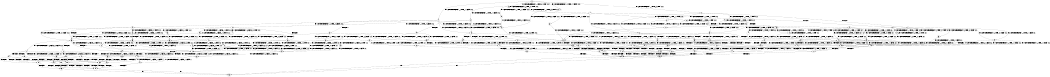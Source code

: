 digraph BCG {
size = "7, 10.5";
center = TRUE;
node [shape = circle];
0 [peripheries = 2];
0 -> 1 [label = "EX !0 !ATOMIC_EXCH_BRANCH (1, +1, TRUE, +1, 1, FALSE) !:0:1:2:"];
0 -> 2 [label = "EX !1 !ATOMIC_EXCH_BRANCH (1, +1, TRUE, +0, 3, TRUE) !:0:1:2:"];
0 -> 3 [label = "EX !2 !ATOMIC_EXCH_BRANCH (1, +0, TRUE, +0, 1, TRUE) !:0:1:2:"];
0 -> 4 [label = "EX !0 !ATOMIC_EXCH_BRANCH (1, +1, TRUE, +1, 1, FALSE) !:0:1:2:"];
1 -> 5 [label = "EX !2 !ATOMIC_EXCH_BRANCH (1, +0, TRUE, +0, 1, FALSE) !:0:1:2:"];
2 -> 6 [label = "EX !0 !ATOMIC_EXCH_BRANCH (1, +1, TRUE, +1, 1, TRUE) !:0:1:2:"];
2 -> 7 [label = "TERMINATE !1"];
2 -> 8 [label = "EX !2 !ATOMIC_EXCH_BRANCH (1, +0, TRUE, +0, 1, FALSE) !:0:1:2:"];
2 -> 9 [label = "EX !0 !ATOMIC_EXCH_BRANCH (1, +1, TRUE, +1, 1, TRUE) !:0:1:2:"];
3 -> 10 [label = "EX !0 !ATOMIC_EXCH_BRANCH (1, +1, TRUE, +1, 1, FALSE) !:0:1:2:"];
3 -> 11 [label = "EX !1 !ATOMIC_EXCH_BRANCH (1, +1, TRUE, +0, 3, TRUE) !:0:1:2:"];
3 -> 12 [label = "EX !0 !ATOMIC_EXCH_BRANCH (1, +1, TRUE, +1, 1, FALSE) !:0:1:2:"];
3 -> 3 [label = "EX !2 !ATOMIC_EXCH_BRANCH (1, +0, TRUE, +0, 1, TRUE) !:0:1:2:"];
4 -> 5 [label = "EX !2 !ATOMIC_EXCH_BRANCH (1, +0, TRUE, +0, 1, FALSE) !:0:1:2:"];
4 -> 13 [label = "TERMINATE !0"];
4 -> 14 [label = "EX !1 !ATOMIC_EXCH_BRANCH (1, +1, TRUE, +0, 3, FALSE) !:0:1:2:"];
4 -> 15 [label = "EX !2 !ATOMIC_EXCH_BRANCH (1, +0, TRUE, +0, 1, FALSE) !:0:1:2:"];
5 -> 16 [label = "EX !1 !ATOMIC_EXCH_BRANCH (1, +1, TRUE, +0, 3, TRUE) !:0:1:2:"];
6 -> 17 [label = "EX !2 !ATOMIC_EXCH_BRANCH (1, +0, TRUE, +0, 1, FALSE) !:0:1:2:"];
7 -> 18 [label = "EX !0 !ATOMIC_EXCH_BRANCH (1, +1, TRUE, +1, 1, TRUE) !:0:2:"];
7 -> 19 [label = "EX !2 !ATOMIC_EXCH_BRANCH (1, +0, TRUE, +0, 1, FALSE) !:0:2:"];
7 -> 20 [label = "EX !0 !ATOMIC_EXCH_BRANCH (1, +1, TRUE, +1, 1, TRUE) !:0:2:"];
8 -> 16 [label = "EX !0 !ATOMIC_EXCH_BRANCH (1, +1, TRUE, +1, 1, FALSE) !:0:1:2:"];
8 -> 21 [label = "TERMINATE !1"];
8 -> 22 [label = "TERMINATE !2"];
8 -> 23 [label = "EX !0 !ATOMIC_EXCH_BRANCH (1, +1, TRUE, +1, 1, FALSE) !:0:1:2:"];
9 -> 17 [label = "EX !2 !ATOMIC_EXCH_BRANCH (1, +0, TRUE, +0, 1, FALSE) !:0:1:2:"];
9 -> 24 [label = "TERMINATE !1"];
9 -> 25 [label = "EX !2 !ATOMIC_EXCH_BRANCH (1, +0, TRUE, +0, 1, FALSE) !:0:1:2:"];
9 -> 9 [label = "EX !0 !ATOMIC_EXCH_BRANCH (1, +1, TRUE, +1, 1, TRUE) !:0:1:2:"];
10 -> 5 [label = "EX !2 !ATOMIC_EXCH_BRANCH (1, +0, TRUE, +0, 1, FALSE) !:0:1:2:"];
11 -> 26 [label = "EX !2 !ATOMIC_EXCH_BRANCH (1, +0, TRUE, +0, 1, FALSE) !:0:1:2:"];
11 -> 27 [label = "TERMINATE !1"];
11 -> 28 [label = "EX !0 !ATOMIC_EXCH_BRANCH (1, +1, TRUE, +1, 1, TRUE) !:0:1:2:"];
11 -> 8 [label = "EX !2 !ATOMIC_EXCH_BRANCH (1, +0, TRUE, +0, 1, FALSE) !:0:1:2:"];
12 -> 5 [label = "EX !2 !ATOMIC_EXCH_BRANCH (1, +0, TRUE, +0, 1, FALSE) !:0:1:2:"];
12 -> 29 [label = "TERMINATE !0"];
12 -> 30 [label = "EX !1 !ATOMIC_EXCH_BRANCH (1, +1, TRUE, +0, 3, FALSE) !:0:1:2:"];
12 -> 15 [label = "EX !2 !ATOMIC_EXCH_BRANCH (1, +0, TRUE, +0, 1, FALSE) !:0:1:2:"];
13 -> 31 [label = "EX !2 !ATOMIC_EXCH_BRANCH (1, +0, TRUE, +0, 1, FALSE) !:1:2:"];
13 -> 32 [label = "EX !1 !ATOMIC_EXCH_BRANCH (1, +1, TRUE, +0, 3, FALSE) !:1:2:"];
13 -> 33 [label = "EX !2 !ATOMIC_EXCH_BRANCH (1, +0, TRUE, +0, 1, FALSE) !:1:2:"];
14 -> 34 [label = "EX !1 !ATOMIC_EXCH_BRANCH (1, +0, FALSE, +1, 2, TRUE) !:0:1:2:"];
14 -> 35 [label = "TERMINATE !0"];
14 -> 36 [label = "EX !2 !ATOMIC_EXCH_BRANCH (1, +0, TRUE, +0, 1, FALSE) !:0:1:2:"];
14 -> 37 [label = "EX !1 !ATOMIC_EXCH_BRANCH (1, +0, FALSE, +1, 2, TRUE) !:0:1:2:"];
15 -> 16 [label = "EX !1 !ATOMIC_EXCH_BRANCH (1, +1, TRUE, +0, 3, TRUE) !:0:1:2:"];
15 -> 38 [label = "TERMINATE !2"];
15 -> 39 [label = "TERMINATE !0"];
15 -> 23 [label = "EX !1 !ATOMIC_EXCH_BRANCH (1, +1, TRUE, +0, 3, TRUE) !:0:1:2:"];
16 -> 40 [label = "TERMINATE !0"];
17 -> 16 [label = "EX !0 !ATOMIC_EXCH_BRANCH (1, +1, TRUE, +1, 1, FALSE) !:0:1:2:"];
18 -> 41 [label = "EX !2 !ATOMIC_EXCH_BRANCH (1, +0, TRUE, +0, 1, FALSE) !:0:2:"];
19 -> 42 [label = "EX !0 !ATOMIC_EXCH_BRANCH (1, +1, TRUE, +1, 1, FALSE) !:0:2:"];
19 -> 43 [label = "TERMINATE !2"];
19 -> 44 [label = "EX !0 !ATOMIC_EXCH_BRANCH (1, +1, TRUE, +1, 1, FALSE) !:0:2:"];
20 -> 41 [label = "EX !2 !ATOMIC_EXCH_BRANCH (1, +0, TRUE, +0, 1, FALSE) !:0:2:"];
20 -> 45 [label = "EX !2 !ATOMIC_EXCH_BRANCH (1, +0, TRUE, +0, 1, FALSE) !:0:2:"];
20 -> 20 [label = "EX !0 !ATOMIC_EXCH_BRANCH (1, +1, TRUE, +1, 1, TRUE) !:0:2:"];
21 -> 42 [label = "EX !0 !ATOMIC_EXCH_BRANCH (1, +1, TRUE, +1, 1, FALSE) !:0:2:"];
21 -> 43 [label = "TERMINATE !2"];
21 -> 44 [label = "EX !0 !ATOMIC_EXCH_BRANCH (1, +1, TRUE, +1, 1, FALSE) !:0:2:"];
22 -> 46 [label = "EX !0 !ATOMIC_EXCH_BRANCH (1, +1, TRUE, +1, 1, FALSE) !:0:1:"];
22 -> 43 [label = "TERMINATE !1"];
22 -> 47 [label = "EX !0 !ATOMIC_EXCH_BRANCH (1, +1, TRUE, +1, 1, FALSE) !:0:1:"];
23 -> 40 [label = "TERMINATE !0"];
23 -> 48 [label = "TERMINATE !1"];
23 -> 49 [label = "TERMINATE !2"];
23 -> 50 [label = "TERMINATE !0"];
24 -> 18 [label = "EX !0 !ATOMIC_EXCH_BRANCH (1, +1, TRUE, +1, 1, TRUE) !:0:2:"];
24 -> 45 [label = "EX !2 !ATOMIC_EXCH_BRANCH (1, +0, TRUE, +0, 1, FALSE) !:0:2:"];
24 -> 20 [label = "EX !0 !ATOMIC_EXCH_BRANCH (1, +1, TRUE, +1, 1, TRUE) !:0:2:"];
25 -> 16 [label = "EX !0 !ATOMIC_EXCH_BRANCH (1, +1, TRUE, +1, 1, FALSE) !:0:1:2:"];
25 -> 51 [label = "TERMINATE !1"];
25 -> 52 [label = "TERMINATE !2"];
25 -> 23 [label = "EX !0 !ATOMIC_EXCH_BRANCH (1, +1, TRUE, +1, 1, FALSE) !:0:1:2:"];
26 -> 16 [label = "EX !0 !ATOMIC_EXCH_BRANCH (1, +1, TRUE, +1, 1, FALSE) !:0:1:2:"];
27 -> 53 [label = "EX !2 !ATOMIC_EXCH_BRANCH (1, +0, TRUE, +0, 1, FALSE) !:0:2:"];
27 -> 54 [label = "EX !0 !ATOMIC_EXCH_BRANCH (1, +1, TRUE, +1, 1, TRUE) !:0:2:"];
27 -> 19 [label = "EX !2 !ATOMIC_EXCH_BRANCH (1, +0, TRUE, +0, 1, FALSE) !:0:2:"];
28 -> 17 [label = "EX !2 !ATOMIC_EXCH_BRANCH (1, +0, TRUE, +0, 1, FALSE) !:0:1:2:"];
28 -> 55 [label = "TERMINATE !1"];
28 -> 25 [label = "EX !2 !ATOMIC_EXCH_BRANCH (1, +0, TRUE, +0, 1, FALSE) !:0:1:2:"];
28 -> 28 [label = "EX !0 !ATOMIC_EXCH_BRANCH (1, +1, TRUE, +1, 1, TRUE) !:0:1:2:"];
29 -> 31 [label = "EX !2 !ATOMIC_EXCH_BRANCH (1, +0, TRUE, +0, 1, FALSE) !:1:2:"];
29 -> 56 [label = "EX !1 !ATOMIC_EXCH_BRANCH (1, +1, TRUE, +0, 3, FALSE) !:1:2:"];
29 -> 33 [label = "EX !2 !ATOMIC_EXCH_BRANCH (1, +0, TRUE, +0, 1, FALSE) !:1:2:"];
30 -> 57 [label = "EX !1 !ATOMIC_EXCH_BRANCH (1, +0, FALSE, +1, 2, TRUE) !:0:1:2:"];
30 -> 58 [label = "TERMINATE !0"];
30 -> 36 [label = "EX !2 !ATOMIC_EXCH_BRANCH (1, +0, TRUE, +0, 1, FALSE) !:0:1:2:"];
30 -> 59 [label = "EX !1 !ATOMIC_EXCH_BRANCH (1, +0, FALSE, +1, 2, TRUE) !:0:1:2:"];
31 -> 60 [label = "EX !1 !ATOMIC_EXCH_BRANCH (1, +1, TRUE, +0, 3, TRUE) !:1:2:"];
32 -> 61 [label = "EX !1 !ATOMIC_EXCH_BRANCH (1, +0, FALSE, +1, 2, TRUE) !:1:2:"];
32 -> 62 [label = "EX !2 !ATOMIC_EXCH_BRANCH (1, +0, TRUE, +0, 1, FALSE) !:1:2:"];
32 -> 63 [label = "EX !1 !ATOMIC_EXCH_BRANCH (1, +0, FALSE, +1, 2, TRUE) !:1:2:"];
33 -> 60 [label = "EX !1 !ATOMIC_EXCH_BRANCH (1, +1, TRUE, +0, 3, TRUE) !:1:2:"];
33 -> 64 [label = "TERMINATE !2"];
33 -> 65 [label = "EX !1 !ATOMIC_EXCH_BRANCH (1, +1, TRUE, +0, 3, TRUE) !:1:2:"];
34 -> 66 [label = "EX !2 !ATOMIC_EXCH_BRANCH (1, +0, TRUE, +0, 1, FALSE) !:0:1:2:"];
35 -> 61 [label = "EX !1 !ATOMIC_EXCH_BRANCH (1, +0, FALSE, +1, 2, TRUE) !:1:2:"];
35 -> 62 [label = "EX !2 !ATOMIC_EXCH_BRANCH (1, +0, TRUE, +0, 1, FALSE) !:1:2:"];
35 -> 63 [label = "EX !1 !ATOMIC_EXCH_BRANCH (1, +0, FALSE, +1, 2, TRUE) !:1:2:"];
36 -> 67 [label = "EX !1 !ATOMIC_EXCH_BRANCH (1, +0, FALSE, +1, 2, FALSE) !:0:1:2:"];
36 -> 68 [label = "TERMINATE !2"];
36 -> 69 [label = "TERMINATE !0"];
36 -> 70 [label = "EX !1 !ATOMIC_EXCH_BRANCH (1, +0, FALSE, +1, 2, FALSE) !:0:1:2:"];
37 -> 66 [label = "EX !2 !ATOMIC_EXCH_BRANCH (1, +0, TRUE, +0, 1, FALSE) !:0:1:2:"];
37 -> 35 [label = "TERMINATE !0"];
37 -> 36 [label = "EX !2 !ATOMIC_EXCH_BRANCH (1, +0, TRUE, +0, 1, FALSE) !:0:1:2:"];
37 -> 37 [label = "EX !1 !ATOMIC_EXCH_BRANCH (1, +0, FALSE, +1, 2, TRUE) !:0:1:2:"];
38 -> 46 [label = "EX !1 !ATOMIC_EXCH_BRANCH (1, +1, TRUE, +0, 3, TRUE) !:0:1:"];
38 -> 64 [label = "TERMINATE !0"];
38 -> 47 [label = "EX !1 !ATOMIC_EXCH_BRANCH (1, +1, TRUE, +0, 3, TRUE) !:0:1:"];
39 -> 60 [label = "EX !1 !ATOMIC_EXCH_BRANCH (1, +1, TRUE, +0, 3, TRUE) !:1:2:"];
39 -> 64 [label = "TERMINATE !2"];
39 -> 65 [label = "EX !1 !ATOMIC_EXCH_BRANCH (1, +1, TRUE, +0, 3, TRUE) !:1:2:"];
40 -> 71 [label = "TERMINATE !2"];
41 -> 42 [label = "EX !0 !ATOMIC_EXCH_BRANCH (1, +1, TRUE, +1, 1, FALSE) !:0:2:"];
42 -> 72 [label = "TERMINATE !0"];
43 -> 73 [label = "EX !0 !ATOMIC_EXCH_BRANCH (1, +1, TRUE, +1, 1, FALSE) !:0:"];
43 -> 74 [label = "EX !0 !ATOMIC_EXCH_BRANCH (1, +1, TRUE, +1, 1, FALSE) !:0:"];
44 -> 72 [label = "TERMINATE !0"];
44 -> 75 [label = "TERMINATE !2"];
44 -> 76 [label = "TERMINATE !0"];
45 -> 42 [label = "EX !0 !ATOMIC_EXCH_BRANCH (1, +1, TRUE, +1, 1, FALSE) !:0:2:"];
45 -> 77 [label = "TERMINATE !2"];
45 -> 44 [label = "EX !0 !ATOMIC_EXCH_BRANCH (1, +1, TRUE, +1, 1, FALSE) !:0:2:"];
46 -> 71 [label = "TERMINATE !0"];
47 -> 71 [label = "TERMINATE !0"];
47 -> 75 [label = "TERMINATE !1"];
47 -> 78 [label = "TERMINATE !0"];
48 -> 72 [label = "TERMINATE !0"];
48 -> 75 [label = "TERMINATE !2"];
48 -> 76 [label = "TERMINATE !0"];
49 -> 71 [label = "TERMINATE !0"];
49 -> 75 [label = "TERMINATE !1"];
49 -> 78 [label = "TERMINATE !0"];
50 -> 71 [label = "TERMINATE !2"];
50 -> 76 [label = "TERMINATE !1"];
50 -> 78 [label = "TERMINATE !2"];
51 -> 42 [label = "EX !0 !ATOMIC_EXCH_BRANCH (1, +1, TRUE, +1, 1, FALSE) !:0:2:"];
51 -> 77 [label = "TERMINATE !2"];
51 -> 44 [label = "EX !0 !ATOMIC_EXCH_BRANCH (1, +1, TRUE, +1, 1, FALSE) !:0:2:"];
52 -> 46 [label = "EX !0 !ATOMIC_EXCH_BRANCH (1, +1, TRUE, +1, 1, FALSE) !:0:1:"];
52 -> 77 [label = "TERMINATE !1"];
52 -> 47 [label = "EX !0 !ATOMIC_EXCH_BRANCH (1, +1, TRUE, +1, 1, FALSE) !:0:1:"];
53 -> 42 [label = "EX !0 !ATOMIC_EXCH_BRANCH (1, +1, TRUE, +1, 1, FALSE) !:0:2:"];
54 -> 41 [label = "EX !2 !ATOMIC_EXCH_BRANCH (1, +0, TRUE, +0, 1, FALSE) !:0:2:"];
54 -> 45 [label = "EX !2 !ATOMIC_EXCH_BRANCH (1, +0, TRUE, +0, 1, FALSE) !:0:2:"];
54 -> 54 [label = "EX !0 !ATOMIC_EXCH_BRANCH (1, +1, TRUE, +1, 1, TRUE) !:0:2:"];
55 -> 79 [label = "EX !0 !ATOMIC_EXCH_BRANCH (1, +1, TRUE, +1, 1, TRUE) !:0:2:"];
55 -> 45 [label = "EX !2 !ATOMIC_EXCH_BRANCH (1, +0, TRUE, +0, 1, FALSE) !:0:2:"];
55 -> 54 [label = "EX !0 !ATOMIC_EXCH_BRANCH (1, +1, TRUE, +1, 1, TRUE) !:0:2:"];
56 -> 80 [label = "EX !1 !ATOMIC_EXCH_BRANCH (1, +0, FALSE, +1, 2, TRUE) !:1:2:"];
56 -> 62 [label = "EX !2 !ATOMIC_EXCH_BRANCH (1, +0, TRUE, +0, 1, FALSE) !:1:2:"];
56 -> 81 [label = "EX !1 !ATOMIC_EXCH_BRANCH (1, +0, FALSE, +1, 2, TRUE) !:1:2:"];
57 -> 66 [label = "EX !2 !ATOMIC_EXCH_BRANCH (1, +0, TRUE, +0, 1, FALSE) !:0:1:2:"];
58 -> 80 [label = "EX !1 !ATOMIC_EXCH_BRANCH (1, +0, FALSE, +1, 2, TRUE) !:1:2:"];
58 -> 62 [label = "EX !2 !ATOMIC_EXCH_BRANCH (1, +0, TRUE, +0, 1, FALSE) !:1:2:"];
58 -> 81 [label = "EX !1 !ATOMIC_EXCH_BRANCH (1, +0, FALSE, +1, 2, TRUE) !:1:2:"];
59 -> 66 [label = "EX !2 !ATOMIC_EXCH_BRANCH (1, +0, TRUE, +0, 1, FALSE) !:0:1:2:"];
59 -> 58 [label = "TERMINATE !0"];
59 -> 36 [label = "EX !2 !ATOMIC_EXCH_BRANCH (1, +0, TRUE, +0, 1, FALSE) !:0:1:2:"];
59 -> 59 [label = "EX !1 !ATOMIC_EXCH_BRANCH (1, +0, FALSE, +1, 2, TRUE) !:0:1:2:"];
60 -> 71 [label = "TERMINATE !2"];
61 -> 82 [label = "EX !2 !ATOMIC_EXCH_BRANCH (1, +0, TRUE, +0, 1, FALSE) !:1:2:"];
62 -> 83 [label = "EX !1 !ATOMIC_EXCH_BRANCH (1, +0, FALSE, +1, 2, FALSE) !:1:2:"];
62 -> 84 [label = "TERMINATE !2"];
62 -> 85 [label = "EX !1 !ATOMIC_EXCH_BRANCH (1, +0, FALSE, +1, 2, FALSE) !:1:2:"];
63 -> 82 [label = "EX !2 !ATOMIC_EXCH_BRANCH (1, +0, TRUE, +0, 1, FALSE) !:1:2:"];
63 -> 62 [label = "EX !2 !ATOMIC_EXCH_BRANCH (1, +0, TRUE, +0, 1, FALSE) !:1:2:"];
63 -> 63 [label = "EX !1 !ATOMIC_EXCH_BRANCH (1, +0, FALSE, +1, 2, TRUE) !:1:2:"];
64 -> 86 [label = "EX !1 !ATOMIC_EXCH_BRANCH (1, +1, TRUE, +0, 3, TRUE) !:1:"];
64 -> 87 [label = "EX !1 !ATOMIC_EXCH_BRANCH (1, +1, TRUE, +0, 3, TRUE) !:1:"];
65 -> 71 [label = "TERMINATE !2"];
65 -> 76 [label = "TERMINATE !1"];
65 -> 78 [label = "TERMINATE !2"];
66 -> 67 [label = "EX !1 !ATOMIC_EXCH_BRANCH (1, +0, FALSE, +1, 2, FALSE) !:0:1:2:"];
67 -> 88 [label = "TERMINATE !0"];
68 -> 89 [label = "EX !1 !ATOMIC_EXCH_BRANCH (1, +0, FALSE, +1, 2, FALSE) !:0:1:"];
68 -> 84 [label = "TERMINATE !0"];
68 -> 90 [label = "EX !1 !ATOMIC_EXCH_BRANCH (1, +0, FALSE, +1, 2, FALSE) !:0:1:"];
69 -> 83 [label = "EX !1 !ATOMIC_EXCH_BRANCH (1, +0, FALSE, +1, 2, FALSE) !:1:2:"];
69 -> 84 [label = "TERMINATE !2"];
69 -> 85 [label = "EX !1 !ATOMIC_EXCH_BRANCH (1, +0, FALSE, +1, 2, FALSE) !:1:2:"];
70 -> 88 [label = "TERMINATE !0"];
70 -> 91 [label = "TERMINATE !1"];
70 -> 92 [label = "TERMINATE !2"];
70 -> 93 [label = "TERMINATE !0"];
71 -> 94 [label = "TERMINATE !1"];
72 -> 94 [label = "TERMINATE !2"];
73 -> 94 [label = "TERMINATE !0"];
74 -> 94 [label = "TERMINATE !0"];
74 -> 95 [label = "TERMINATE !0"];
75 -> 94 [label = "TERMINATE !0"];
75 -> 95 [label = "TERMINATE !0"];
76 -> 94 [label = "TERMINATE !2"];
76 -> 95 [label = "TERMINATE !2"];
77 -> 73 [label = "EX !0 !ATOMIC_EXCH_BRANCH (1, +1, TRUE, +1, 1, FALSE) !:0:"];
77 -> 74 [label = "EX !0 !ATOMIC_EXCH_BRANCH (1, +1, TRUE, +1, 1, FALSE) !:0:"];
78 -> 94 [label = "TERMINATE !1"];
78 -> 95 [label = "TERMINATE !1"];
79 -> 41 [label = "EX !2 !ATOMIC_EXCH_BRANCH (1, +0, TRUE, +0, 1, FALSE) !:0:2:"];
80 -> 82 [label = "EX !2 !ATOMIC_EXCH_BRANCH (1, +0, TRUE, +0, 1, FALSE) !:1:2:"];
81 -> 82 [label = "EX !2 !ATOMIC_EXCH_BRANCH (1, +0, TRUE, +0, 1, FALSE) !:1:2:"];
81 -> 62 [label = "EX !2 !ATOMIC_EXCH_BRANCH (1, +0, TRUE, +0, 1, FALSE) !:1:2:"];
81 -> 81 [label = "EX !1 !ATOMIC_EXCH_BRANCH (1, +0, FALSE, +1, 2, TRUE) !:1:2:"];
82 -> 83 [label = "EX !1 !ATOMIC_EXCH_BRANCH (1, +0, FALSE, +1, 2, FALSE) !:1:2:"];
83 -> 96 [label = "TERMINATE !2"];
84 -> 97 [label = "EX !1 !ATOMIC_EXCH_BRANCH (1, +0, FALSE, +1, 2, FALSE) !:1:"];
84 -> 98 [label = "EX !1 !ATOMIC_EXCH_BRANCH (1, +0, FALSE, +1, 2, FALSE) !:1:"];
85 -> 96 [label = "TERMINATE !2"];
85 -> 99 [label = "TERMINATE !1"];
85 -> 100 [label = "TERMINATE !2"];
86 -> 94 [label = "TERMINATE !1"];
87 -> 94 [label = "TERMINATE !1"];
87 -> 95 [label = "TERMINATE !1"];
88 -> 96 [label = "TERMINATE !2"];
89 -> 96 [label = "TERMINATE !0"];
90 -> 96 [label = "TERMINATE !0"];
90 -> 101 [label = "TERMINATE !1"];
90 -> 100 [label = "TERMINATE !0"];
91 -> 102 [label = "TERMINATE !0"];
91 -> 101 [label = "TERMINATE !2"];
91 -> 99 [label = "TERMINATE !0"];
92 -> 96 [label = "TERMINATE !0"];
92 -> 101 [label = "TERMINATE !1"];
92 -> 100 [label = "TERMINATE !0"];
93 -> 96 [label = "TERMINATE !2"];
93 -> 99 [label = "TERMINATE !1"];
93 -> 100 [label = "TERMINATE !2"];
94 -> 103 [label = "exit"];
95 -> 103 [label = "exit"];
96 -> 104 [label = "TERMINATE !1"];
97 -> 104 [label = "TERMINATE !1"];
98 -> 104 [label = "TERMINATE !1"];
98 -> 105 [label = "TERMINATE !1"];
99 -> 104 [label = "TERMINATE !2"];
99 -> 105 [label = "TERMINATE !2"];
100 -> 104 [label = "TERMINATE !1"];
100 -> 105 [label = "TERMINATE !1"];
101 -> 104 [label = "TERMINATE !0"];
101 -> 105 [label = "TERMINATE !0"];
102 -> 104 [label = "TERMINATE !2"];
104 -> 103 [label = "exit"];
105 -> 103 [label = "exit"];
}
